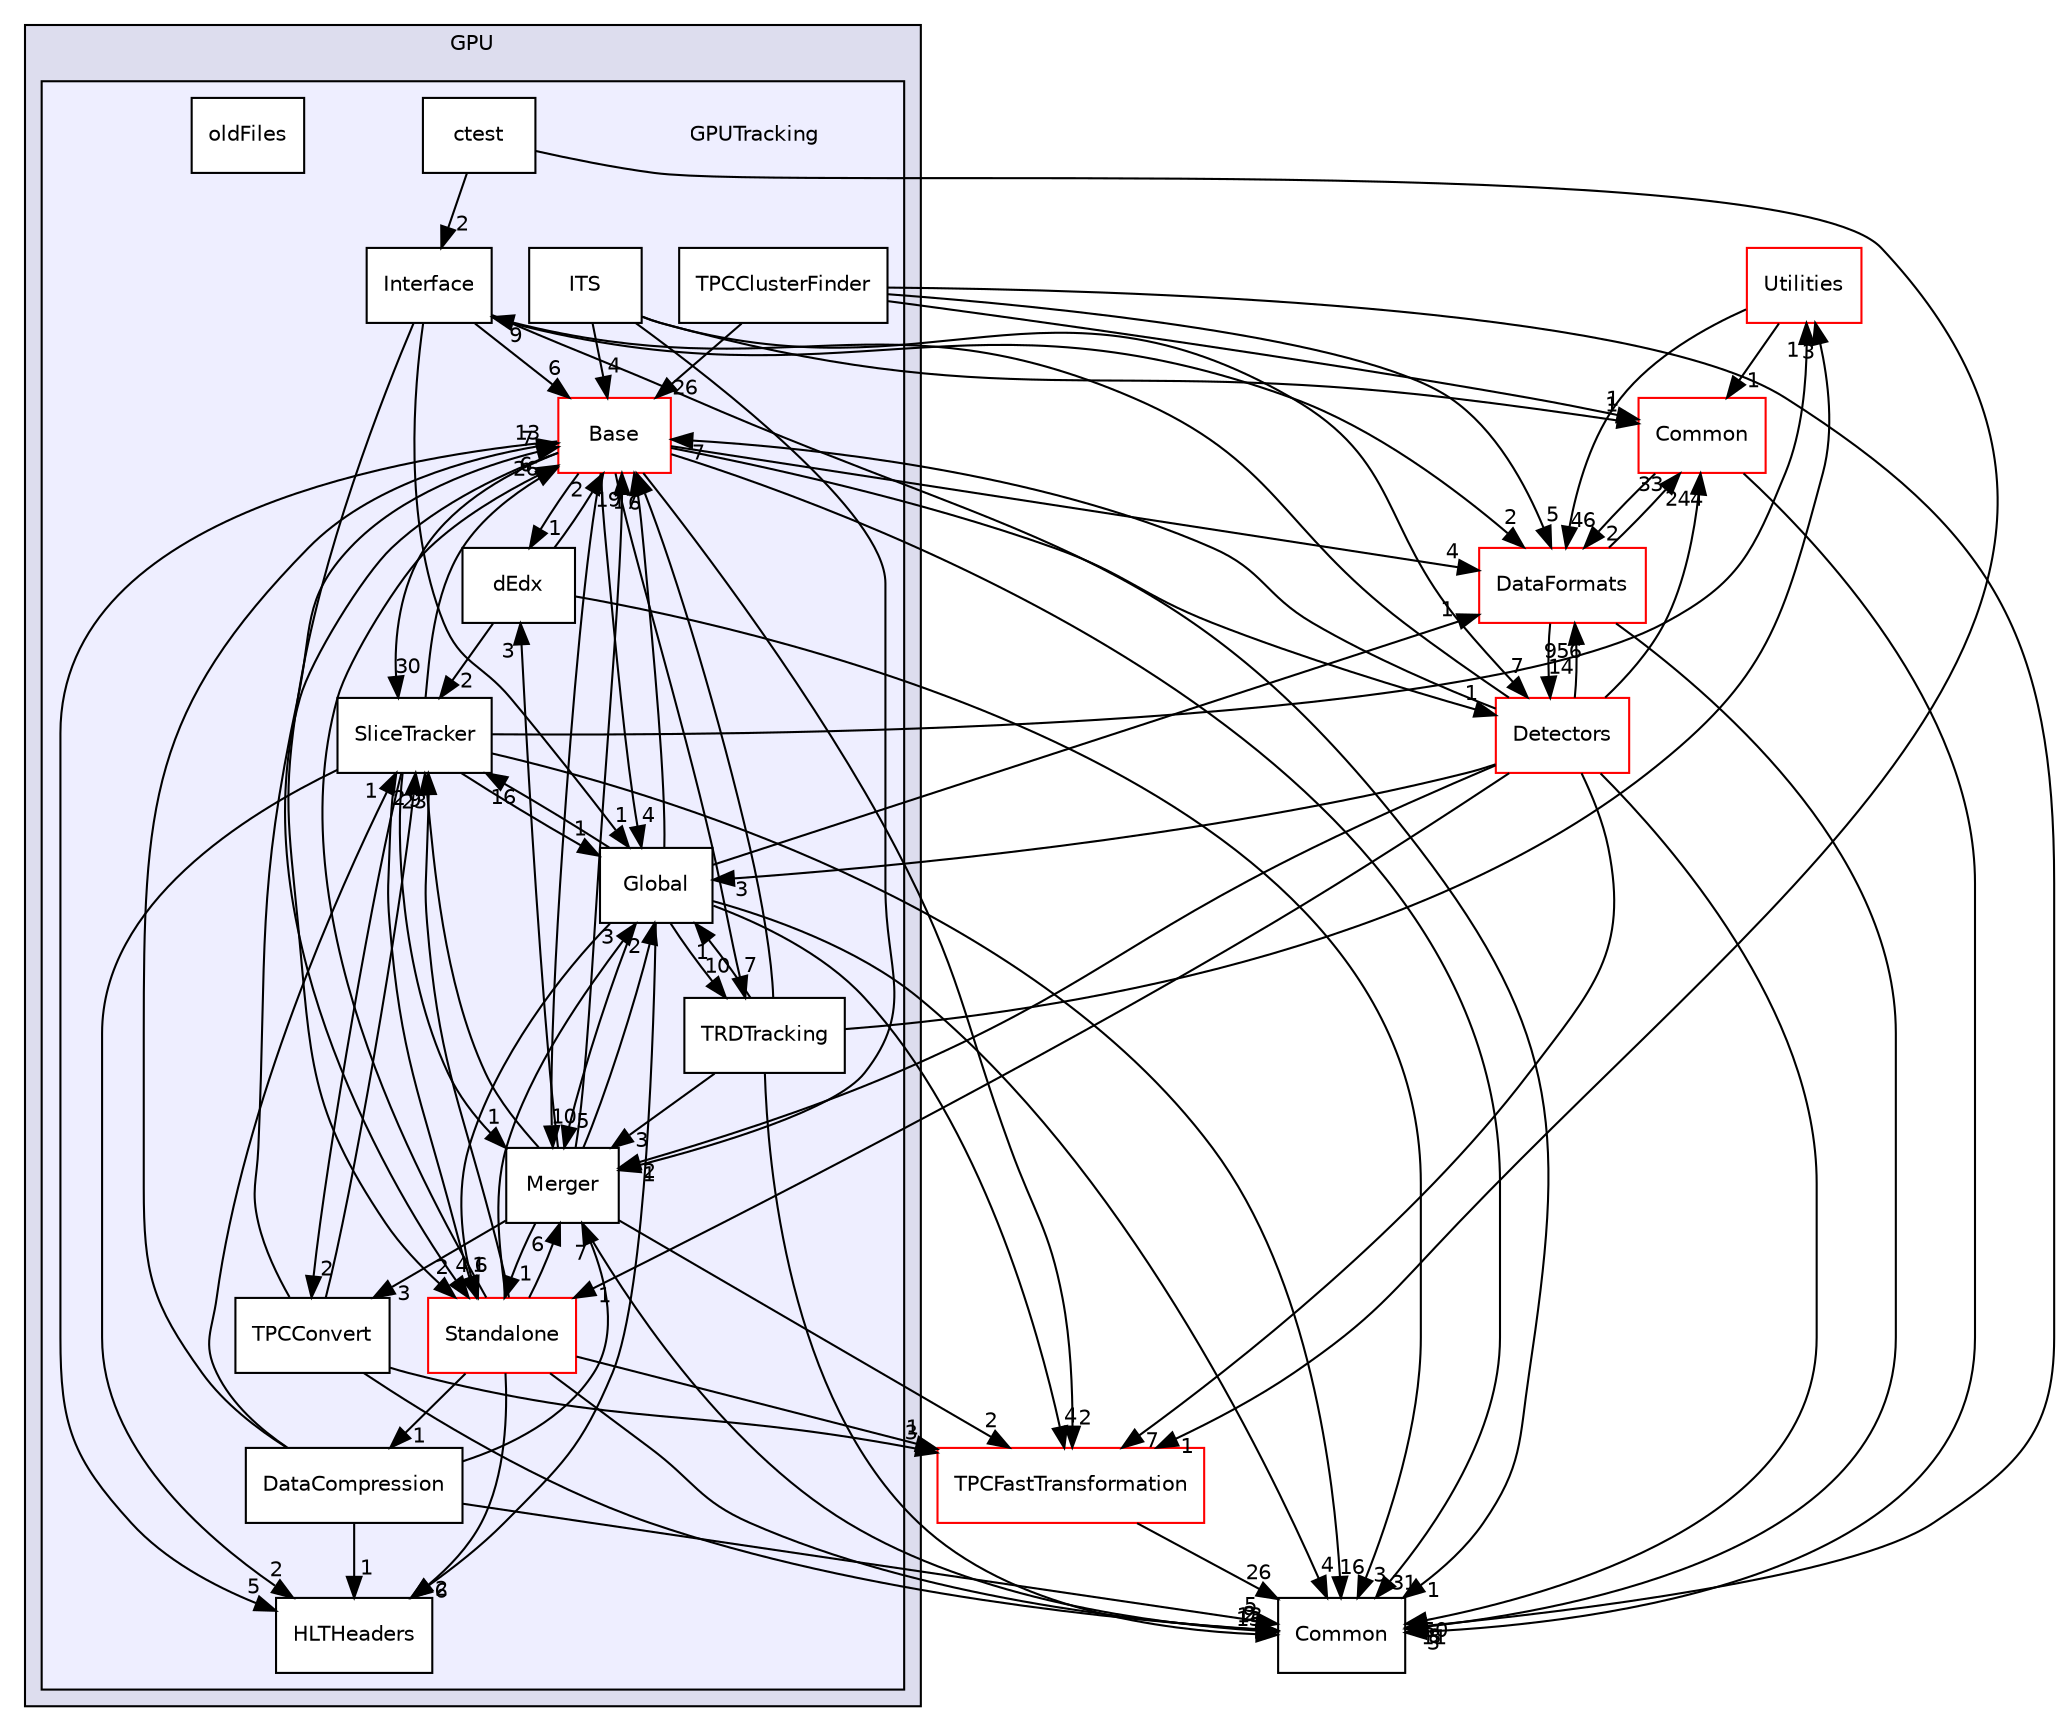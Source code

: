 digraph "/home/travis/build/AliceO2Group/AliceO2/GPU/GPUTracking" {
  bgcolor=transparent;
  compound=true
  node [ fontsize="10", fontname="Helvetica"];
  edge [ labelfontsize="10", labelfontname="Helvetica"];
  subgraph clusterdir_f511f1e9c03c071966ae594f00bbc5e0 {
    graph [ bgcolor="#ddddee", pencolor="black", label="GPU" fontname="Helvetica", fontsize="10", URL="dir_f511f1e9c03c071966ae594f00bbc5e0.html"]
  subgraph clusterdir_77030b149987c946eb2e85728f65acc0 {
    graph [ bgcolor="#eeeeff", pencolor="black", label="" URL="dir_77030b149987c946eb2e85728f65acc0.html"];
    dir_77030b149987c946eb2e85728f65acc0 [shape=plaintext label="GPUTracking"];
    dir_442920581a03c66cf8c08ae559108050 [shape=box label="Base" color="red" fillcolor="white" style="filled" URL="dir_442920581a03c66cf8c08ae559108050.html"];
    dir_bdd7e89b500aed0dd30a80bdabf6c8cd [shape=box label="ctest" color="black" fillcolor="white" style="filled" URL="dir_bdd7e89b500aed0dd30a80bdabf6c8cd.html"];
    dir_aecab50d18d7ac5723d6b92dc6c0a5e0 [shape=box label="DataCompression" color="black" fillcolor="white" style="filled" URL="dir_aecab50d18d7ac5723d6b92dc6c0a5e0.html"];
    dir_f24168b904cb028f219a4716c0405caf [shape=box label="dEdx" color="black" fillcolor="white" style="filled" URL="dir_f24168b904cb028f219a4716c0405caf.html"];
    dir_b1dd2c3d7fcd0d0d24ad7c8634d4eb04 [shape=box label="Global" color="black" fillcolor="white" style="filled" URL="dir_b1dd2c3d7fcd0d0d24ad7c8634d4eb04.html"];
    dir_6d1e342cb6193ce32747aa0856bf9c1e [shape=box label="HLTHeaders" color="black" fillcolor="white" style="filled" URL="dir_6d1e342cb6193ce32747aa0856bf9c1e.html"];
    dir_01d68d8da92fbef75811dc6520ae440e [shape=box label="Interface" color="black" fillcolor="white" style="filled" URL="dir_01d68d8da92fbef75811dc6520ae440e.html"];
    dir_d14241b2e852ae648459a904299a913d [shape=box label="ITS" color="black" fillcolor="white" style="filled" URL="dir_d14241b2e852ae648459a904299a913d.html"];
    dir_808d5540d0c117816a4e0e1b180c8334 [shape=box label="Merger" color="black" fillcolor="white" style="filled" URL="dir_808d5540d0c117816a4e0e1b180c8334.html"];
    dir_8445db79606f84cda8df4d6becc56c53 [shape=box label="oldFiles" color="black" fillcolor="white" style="filled" URL="dir_8445db79606f84cda8df4d6becc56c53.html"];
    dir_b1a191f241d56beebc4ffdb42af892eb [shape=box label="SliceTracker" color="black" fillcolor="white" style="filled" URL="dir_b1a191f241d56beebc4ffdb42af892eb.html"];
    dir_289ec97c7adb65139f0eb8343d5d21ae [shape=box label="Standalone" color="red" fillcolor="white" style="filled" URL="dir_289ec97c7adb65139f0eb8343d5d21ae.html"];
    dir_2add44c2e86b1ce794c82f89c520272d [shape=box label="TPCClusterFinder" color="black" fillcolor="white" style="filled" URL="dir_2add44c2e86b1ce794c82f89c520272d.html"];
    dir_8286b663b85c3eb28f6a70258993afb0 [shape=box label="TPCConvert" color="black" fillcolor="white" style="filled" URL="dir_8286b663b85c3eb28f6a70258993afb0.html"];
    dir_c5c2054ad45a3325316df490e5ea9aa8 [shape=box label="TRDTracking" color="black" fillcolor="white" style="filled" URL="dir_c5c2054ad45a3325316df490e5ea9aa8.html"];
  }
  }
  dir_ba48ca66118492a4424f86e9da0f6902 [shape=box label="Common" URL="dir_ba48ca66118492a4424f86e9da0f6902.html"];
  dir_4ab6b4cc6a7edbff49100e9123df213f [shape=box label="Common" color="red" URL="dir_4ab6b4cc6a7edbff49100e9123df213f.html"];
  dir_051dca18e802f8e9474f2e30d29c04e0 [shape=box label="Detectors" color="red" URL="dir_051dca18e802f8e9474f2e30d29c04e0.html"];
  dir_b05a5fa85f84bfc9013183c9d87f9a36 [shape=box label="Utilities" color="red" URL="dir_b05a5fa85f84bfc9013183c9d87f9a36.html"];
  dir_ee87ad93049d1677c6ffb88a968be9d4 [shape=box label="TPCFastTransformation" color="red" URL="dir_ee87ad93049d1677c6ffb88a968be9d4.html"];
  dir_2171f7ec022c5423887b07c69b2f5b48 [shape=box label="DataFormats" color="red" URL="dir_2171f7ec022c5423887b07c69b2f5b48.html"];
  dir_c5c2054ad45a3325316df490e5ea9aa8->dir_808d5540d0c117816a4e0e1b180c8334 [headlabel="3", labeldistance=1.5 headhref="dir_000702_000690.html"];
  dir_c5c2054ad45a3325316df490e5ea9aa8->dir_ba48ca66118492a4424f86e9da0f6902 [headlabel="13", labeldistance=1.5 headhref="dir_000702_000675.html"];
  dir_c5c2054ad45a3325316df490e5ea9aa8->dir_b05a5fa85f84bfc9013183c9d87f9a36 [headlabel="3", labeldistance=1.5 headhref="dir_000702_000533.html"];
  dir_c5c2054ad45a3325316df490e5ea9aa8->dir_442920581a03c66cf8c08ae559108050 [headlabel="6", labeldistance=1.5 headhref="dir_000702_000676.html"];
  dir_c5c2054ad45a3325316df490e5ea9aa8->dir_b1dd2c3d7fcd0d0d24ad7c8634d4eb04 [headlabel="1", labeldistance=1.5 headhref="dir_000702_000686.html"];
  dir_808d5540d0c117816a4e0e1b180c8334->dir_ba48ca66118492a4424f86e9da0f6902 [headlabel="13", labeldistance=1.5 headhref="dir_000690_000675.html"];
  dir_808d5540d0c117816a4e0e1b180c8334->dir_289ec97c7adb65139f0eb8343d5d21ae [headlabel="1", labeldistance=1.5 headhref="dir_000690_000693.html"];
  dir_808d5540d0c117816a4e0e1b180c8334->dir_8286b663b85c3eb28f6a70258993afb0 [headlabel="3", labeldistance=1.5 headhref="dir_000690_000701.html"];
  dir_808d5540d0c117816a4e0e1b180c8334->dir_ee87ad93049d1677c6ffb88a968be9d4 [headlabel="2", labeldistance=1.5 headhref="dir_000690_000703.html"];
  dir_808d5540d0c117816a4e0e1b180c8334->dir_442920581a03c66cf8c08ae559108050 [headlabel="19", labeldistance=1.5 headhref="dir_000690_000676.html"];
  dir_808d5540d0c117816a4e0e1b180c8334->dir_b1dd2c3d7fcd0d0d24ad7c8634d4eb04 [headlabel="2", labeldistance=1.5 headhref="dir_000690_000686.html"];
  dir_808d5540d0c117816a4e0e1b180c8334->dir_b1a191f241d56beebc4ffdb42af892eb [headlabel="23", labeldistance=1.5 headhref="dir_000690_000692.html"];
  dir_808d5540d0c117816a4e0e1b180c8334->dir_f24168b904cb028f219a4716c0405caf [headlabel="3", labeldistance=1.5 headhref="dir_000690_000685.html"];
  dir_d14241b2e852ae648459a904299a913d->dir_808d5540d0c117816a4e0e1b180c8334 [headlabel="1", labeldistance=1.5 headhref="dir_000689_000690.html"];
  dir_d14241b2e852ae648459a904299a913d->dir_4ab6b4cc6a7edbff49100e9123df213f [headlabel="1", labeldistance=1.5 headhref="dir_000689_000027.html"];
  dir_d14241b2e852ae648459a904299a913d->dir_051dca18e802f8e9474f2e30d29c04e0 [headlabel="7", labeldistance=1.5 headhref="dir_000689_000039.html"];
  dir_d14241b2e852ae648459a904299a913d->dir_442920581a03c66cf8c08ae559108050 [headlabel="4", labeldistance=1.5 headhref="dir_000689_000676.html"];
  dir_289ec97c7adb65139f0eb8343d5d21ae->dir_6d1e342cb6193ce32747aa0856bf9c1e [headlabel="2", labeldistance=1.5 headhref="dir_000693_000687.html"];
  dir_289ec97c7adb65139f0eb8343d5d21ae->dir_808d5540d0c117816a4e0e1b180c8334 [headlabel="6", labeldistance=1.5 headhref="dir_000693_000690.html"];
  dir_289ec97c7adb65139f0eb8343d5d21ae->dir_ba48ca66118492a4424f86e9da0f6902 [headlabel="9", labeldistance=1.5 headhref="dir_000693_000675.html"];
  dir_289ec97c7adb65139f0eb8343d5d21ae->dir_ee87ad93049d1677c6ffb88a968be9d4 [headlabel="1", labeldistance=1.5 headhref="dir_000693_000703.html"];
  dir_289ec97c7adb65139f0eb8343d5d21ae->dir_aecab50d18d7ac5723d6b92dc6c0a5e0 [headlabel="1", labeldistance=1.5 headhref="dir_000693_000684.html"];
  dir_289ec97c7adb65139f0eb8343d5d21ae->dir_442920581a03c66cf8c08ae559108050 [headlabel="6", labeldistance=1.5 headhref="dir_000693_000676.html"];
  dir_289ec97c7adb65139f0eb8343d5d21ae->dir_b1dd2c3d7fcd0d0d24ad7c8634d4eb04 [headlabel="3", labeldistance=1.5 headhref="dir_000693_000686.html"];
  dir_289ec97c7adb65139f0eb8343d5d21ae->dir_b1a191f241d56beebc4ffdb42af892eb [headlabel="9", labeldistance=1.5 headhref="dir_000693_000692.html"];
  dir_4ab6b4cc6a7edbff49100e9123df213f->dir_ba48ca66118492a4424f86e9da0f6902 [headlabel="3", labeldistance=1.5 headhref="dir_000027_000675.html"];
  dir_4ab6b4cc6a7edbff49100e9123df213f->dir_2171f7ec022c5423887b07c69b2f5b48 [headlabel="2", labeldistance=1.5 headhref="dir_000027_000076.html"];
  dir_8286b663b85c3eb28f6a70258993afb0->dir_ba48ca66118492a4424f86e9da0f6902 [headlabel="2", labeldistance=1.5 headhref="dir_000701_000675.html"];
  dir_8286b663b85c3eb28f6a70258993afb0->dir_ee87ad93049d1677c6ffb88a968be9d4 [headlabel="3", labeldistance=1.5 headhref="dir_000701_000703.html"];
  dir_8286b663b85c3eb28f6a70258993afb0->dir_442920581a03c66cf8c08ae559108050 [headlabel="7", labeldistance=1.5 headhref="dir_000701_000676.html"];
  dir_8286b663b85c3eb28f6a70258993afb0->dir_b1a191f241d56beebc4ffdb42af892eb [headlabel="2", labeldistance=1.5 headhref="dir_000701_000692.html"];
  dir_bdd7e89b500aed0dd30a80bdabf6c8cd->dir_01d68d8da92fbef75811dc6520ae440e [headlabel="2", labeldistance=1.5 headhref="dir_000683_000688.html"];
  dir_bdd7e89b500aed0dd30a80bdabf6c8cd->dir_ee87ad93049d1677c6ffb88a968be9d4 [headlabel="1", labeldistance=1.5 headhref="dir_000683_000703.html"];
  dir_051dca18e802f8e9474f2e30d29c04e0->dir_808d5540d0c117816a4e0e1b180c8334 [headlabel="2", labeldistance=1.5 headhref="dir_000039_000690.html"];
  dir_051dca18e802f8e9474f2e30d29c04e0->dir_ba48ca66118492a4424f86e9da0f6902 [headlabel="50", labeldistance=1.5 headhref="dir_000039_000675.html"];
  dir_051dca18e802f8e9474f2e30d29c04e0->dir_289ec97c7adb65139f0eb8343d5d21ae [headlabel="1", labeldistance=1.5 headhref="dir_000039_000693.html"];
  dir_051dca18e802f8e9474f2e30d29c04e0->dir_4ab6b4cc6a7edbff49100e9123df213f [headlabel="244", labeldistance=1.5 headhref="dir_000039_000027.html"];
  dir_051dca18e802f8e9474f2e30d29c04e0->dir_01d68d8da92fbef75811dc6520ae440e [headlabel="9", labeldistance=1.5 headhref="dir_000039_000688.html"];
  dir_051dca18e802f8e9474f2e30d29c04e0->dir_ee87ad93049d1677c6ffb88a968be9d4 [headlabel="7", labeldistance=1.5 headhref="dir_000039_000703.html"];
  dir_051dca18e802f8e9474f2e30d29c04e0->dir_442920581a03c66cf8c08ae559108050 [headlabel="7", labeldistance=1.5 headhref="dir_000039_000676.html"];
  dir_051dca18e802f8e9474f2e30d29c04e0->dir_b1dd2c3d7fcd0d0d24ad7c8634d4eb04 [headlabel="3", labeldistance=1.5 headhref="dir_000039_000686.html"];
  dir_051dca18e802f8e9474f2e30d29c04e0->dir_2171f7ec022c5423887b07c69b2f5b48 [headlabel="956", labeldistance=1.5 headhref="dir_000039_000076.html"];
  dir_01d68d8da92fbef75811dc6520ae440e->dir_ba48ca66118492a4424f86e9da0f6902 [headlabel="1", labeldistance=1.5 headhref="dir_000688_000675.html"];
  dir_01d68d8da92fbef75811dc6520ae440e->dir_289ec97c7adb65139f0eb8343d5d21ae [headlabel="2", labeldistance=1.5 headhref="dir_000688_000693.html"];
  dir_01d68d8da92fbef75811dc6520ae440e->dir_442920581a03c66cf8c08ae559108050 [headlabel="6", labeldistance=1.5 headhref="dir_000688_000676.html"];
  dir_01d68d8da92fbef75811dc6520ae440e->dir_b1dd2c3d7fcd0d0d24ad7c8634d4eb04 [headlabel="1", labeldistance=1.5 headhref="dir_000688_000686.html"];
  dir_01d68d8da92fbef75811dc6520ae440e->dir_2171f7ec022c5423887b07c69b2f5b48 [headlabel="2", labeldistance=1.5 headhref="dir_000688_000076.html"];
  dir_b05a5fa85f84bfc9013183c9d87f9a36->dir_4ab6b4cc6a7edbff49100e9123df213f [headlabel="1", labeldistance=1.5 headhref="dir_000533_000027.html"];
  dir_b05a5fa85f84bfc9013183c9d87f9a36->dir_2171f7ec022c5423887b07c69b2f5b48 [headlabel="46", labeldistance=1.5 headhref="dir_000533_000076.html"];
  dir_ee87ad93049d1677c6ffb88a968be9d4->dir_ba48ca66118492a4424f86e9da0f6902 [headlabel="26", labeldistance=1.5 headhref="dir_000703_000675.html"];
  dir_aecab50d18d7ac5723d6b92dc6c0a5e0->dir_6d1e342cb6193ce32747aa0856bf9c1e [headlabel="1", labeldistance=1.5 headhref="dir_000684_000687.html"];
  dir_aecab50d18d7ac5723d6b92dc6c0a5e0->dir_ba48ca66118492a4424f86e9da0f6902 [headlabel="5", labeldistance=1.5 headhref="dir_000684_000675.html"];
  dir_aecab50d18d7ac5723d6b92dc6c0a5e0->dir_808d5540d0c117816a4e0e1b180c8334 [headlabel="7", labeldistance=1.5 headhref="dir_000684_000690.html"];
  dir_aecab50d18d7ac5723d6b92dc6c0a5e0->dir_442920581a03c66cf8c08ae559108050 [headlabel="13", labeldistance=1.5 headhref="dir_000684_000676.html"];
  dir_aecab50d18d7ac5723d6b92dc6c0a5e0->dir_b1a191f241d56beebc4ffdb42af892eb [headlabel="1", labeldistance=1.5 headhref="dir_000684_000692.html"];
  dir_442920581a03c66cf8c08ae559108050->dir_6d1e342cb6193ce32747aa0856bf9c1e [headlabel="5", labeldistance=1.5 headhref="dir_000676_000687.html"];
  dir_442920581a03c66cf8c08ae559108050->dir_c5c2054ad45a3325316df490e5ea9aa8 [headlabel="7", labeldistance=1.5 headhref="dir_000676_000702.html"];
  dir_442920581a03c66cf8c08ae559108050->dir_808d5540d0c117816a4e0e1b180c8334 [headlabel="10", labeldistance=1.5 headhref="dir_000676_000690.html"];
  dir_442920581a03c66cf8c08ae559108050->dir_ba48ca66118492a4424f86e9da0f6902 [headlabel="31", labeldistance=1.5 headhref="dir_000676_000675.html"];
  dir_442920581a03c66cf8c08ae559108050->dir_289ec97c7adb65139f0eb8343d5d21ae [headlabel="4", labeldistance=1.5 headhref="dir_000676_000693.html"];
  dir_442920581a03c66cf8c08ae559108050->dir_051dca18e802f8e9474f2e30d29c04e0 [headlabel="1", labeldistance=1.5 headhref="dir_000676_000039.html"];
  dir_442920581a03c66cf8c08ae559108050->dir_ee87ad93049d1677c6ffb88a968be9d4 [headlabel="2", labeldistance=1.5 headhref="dir_000676_000703.html"];
  dir_442920581a03c66cf8c08ae559108050->dir_b1dd2c3d7fcd0d0d24ad7c8634d4eb04 [headlabel="4", labeldistance=1.5 headhref="dir_000676_000686.html"];
  dir_442920581a03c66cf8c08ae559108050->dir_b1a191f241d56beebc4ffdb42af892eb [headlabel="30", labeldistance=1.5 headhref="dir_000676_000692.html"];
  dir_442920581a03c66cf8c08ae559108050->dir_2171f7ec022c5423887b07c69b2f5b48 [headlabel="4", labeldistance=1.5 headhref="dir_000676_000076.html"];
  dir_442920581a03c66cf8c08ae559108050->dir_f24168b904cb028f219a4716c0405caf [headlabel="1", labeldistance=1.5 headhref="dir_000676_000685.html"];
  dir_b1dd2c3d7fcd0d0d24ad7c8634d4eb04->dir_6d1e342cb6193ce32747aa0856bf9c1e [headlabel="6", labeldistance=1.5 headhref="dir_000686_000687.html"];
  dir_b1dd2c3d7fcd0d0d24ad7c8634d4eb04->dir_c5c2054ad45a3325316df490e5ea9aa8 [headlabel="10", labeldistance=1.5 headhref="dir_000686_000702.html"];
  dir_b1dd2c3d7fcd0d0d24ad7c8634d4eb04->dir_ba48ca66118492a4424f86e9da0f6902 [headlabel="4", labeldistance=1.5 headhref="dir_000686_000675.html"];
  dir_b1dd2c3d7fcd0d0d24ad7c8634d4eb04->dir_808d5540d0c117816a4e0e1b180c8334 [headlabel="5", labeldistance=1.5 headhref="dir_000686_000690.html"];
  dir_b1dd2c3d7fcd0d0d24ad7c8634d4eb04->dir_289ec97c7adb65139f0eb8343d5d21ae [headlabel="6", labeldistance=1.5 headhref="dir_000686_000693.html"];
  dir_b1dd2c3d7fcd0d0d24ad7c8634d4eb04->dir_ee87ad93049d1677c6ffb88a968be9d4 [headlabel="4", labeldistance=1.5 headhref="dir_000686_000703.html"];
  dir_b1dd2c3d7fcd0d0d24ad7c8634d4eb04->dir_442920581a03c66cf8c08ae559108050 [headlabel="17", labeldistance=1.5 headhref="dir_000686_000676.html"];
  dir_b1dd2c3d7fcd0d0d24ad7c8634d4eb04->dir_b1a191f241d56beebc4ffdb42af892eb [headlabel="16", labeldistance=1.5 headhref="dir_000686_000692.html"];
  dir_b1dd2c3d7fcd0d0d24ad7c8634d4eb04->dir_2171f7ec022c5423887b07c69b2f5b48 [headlabel="1", labeldistance=1.5 headhref="dir_000686_000076.html"];
  dir_2add44c2e86b1ce794c82f89c520272d->dir_ba48ca66118492a4424f86e9da0f6902 [headlabel="8", labeldistance=1.5 headhref="dir_000142_000675.html"];
  dir_2add44c2e86b1ce794c82f89c520272d->dir_4ab6b4cc6a7edbff49100e9123df213f [headlabel="1", labeldistance=1.5 headhref="dir_000142_000027.html"];
  dir_2add44c2e86b1ce794c82f89c520272d->dir_442920581a03c66cf8c08ae559108050 [headlabel="26", labeldistance=1.5 headhref="dir_000142_000676.html"];
  dir_2add44c2e86b1ce794c82f89c520272d->dir_2171f7ec022c5423887b07c69b2f5b48 [headlabel="5", labeldistance=1.5 headhref="dir_000142_000076.html"];
  dir_b1a191f241d56beebc4ffdb42af892eb->dir_6d1e342cb6193ce32747aa0856bf9c1e [headlabel="2", labeldistance=1.5 headhref="dir_000692_000687.html"];
  dir_b1a191f241d56beebc4ffdb42af892eb->dir_808d5540d0c117816a4e0e1b180c8334 [headlabel="1", labeldistance=1.5 headhref="dir_000692_000690.html"];
  dir_b1a191f241d56beebc4ffdb42af892eb->dir_ba48ca66118492a4424f86e9da0f6902 [headlabel="16", labeldistance=1.5 headhref="dir_000692_000675.html"];
  dir_b1a191f241d56beebc4ffdb42af892eb->dir_289ec97c7adb65139f0eb8343d5d21ae [headlabel="1", labeldistance=1.5 headhref="dir_000692_000693.html"];
  dir_b1a191f241d56beebc4ffdb42af892eb->dir_8286b663b85c3eb28f6a70258993afb0 [headlabel="2", labeldistance=1.5 headhref="dir_000692_000701.html"];
  dir_b1a191f241d56beebc4ffdb42af892eb->dir_b05a5fa85f84bfc9013183c9d87f9a36 [headlabel="1", labeldistance=1.5 headhref="dir_000692_000533.html"];
  dir_b1a191f241d56beebc4ffdb42af892eb->dir_442920581a03c66cf8c08ae559108050 [headlabel="26", labeldistance=1.5 headhref="dir_000692_000676.html"];
  dir_b1a191f241d56beebc4ffdb42af892eb->dir_b1dd2c3d7fcd0d0d24ad7c8634d4eb04 [headlabel="1", labeldistance=1.5 headhref="dir_000692_000686.html"];
  dir_2171f7ec022c5423887b07c69b2f5b48->dir_ba48ca66118492a4424f86e9da0f6902 [headlabel="11", labeldistance=1.5 headhref="dir_000076_000675.html"];
  dir_2171f7ec022c5423887b07c69b2f5b48->dir_4ab6b4cc6a7edbff49100e9123df213f [headlabel="33", labeldistance=1.5 headhref="dir_000076_000027.html"];
  dir_2171f7ec022c5423887b07c69b2f5b48->dir_051dca18e802f8e9474f2e30d29c04e0 [headlabel="14", labeldistance=1.5 headhref="dir_000076_000039.html"];
  dir_f24168b904cb028f219a4716c0405caf->dir_ba48ca66118492a4424f86e9da0f6902 [headlabel="3", labeldistance=1.5 headhref="dir_000685_000675.html"];
  dir_f24168b904cb028f219a4716c0405caf->dir_442920581a03c66cf8c08ae559108050 [headlabel="2", labeldistance=1.5 headhref="dir_000685_000676.html"];
  dir_f24168b904cb028f219a4716c0405caf->dir_b1a191f241d56beebc4ffdb42af892eb [headlabel="2", labeldistance=1.5 headhref="dir_000685_000692.html"];
}
